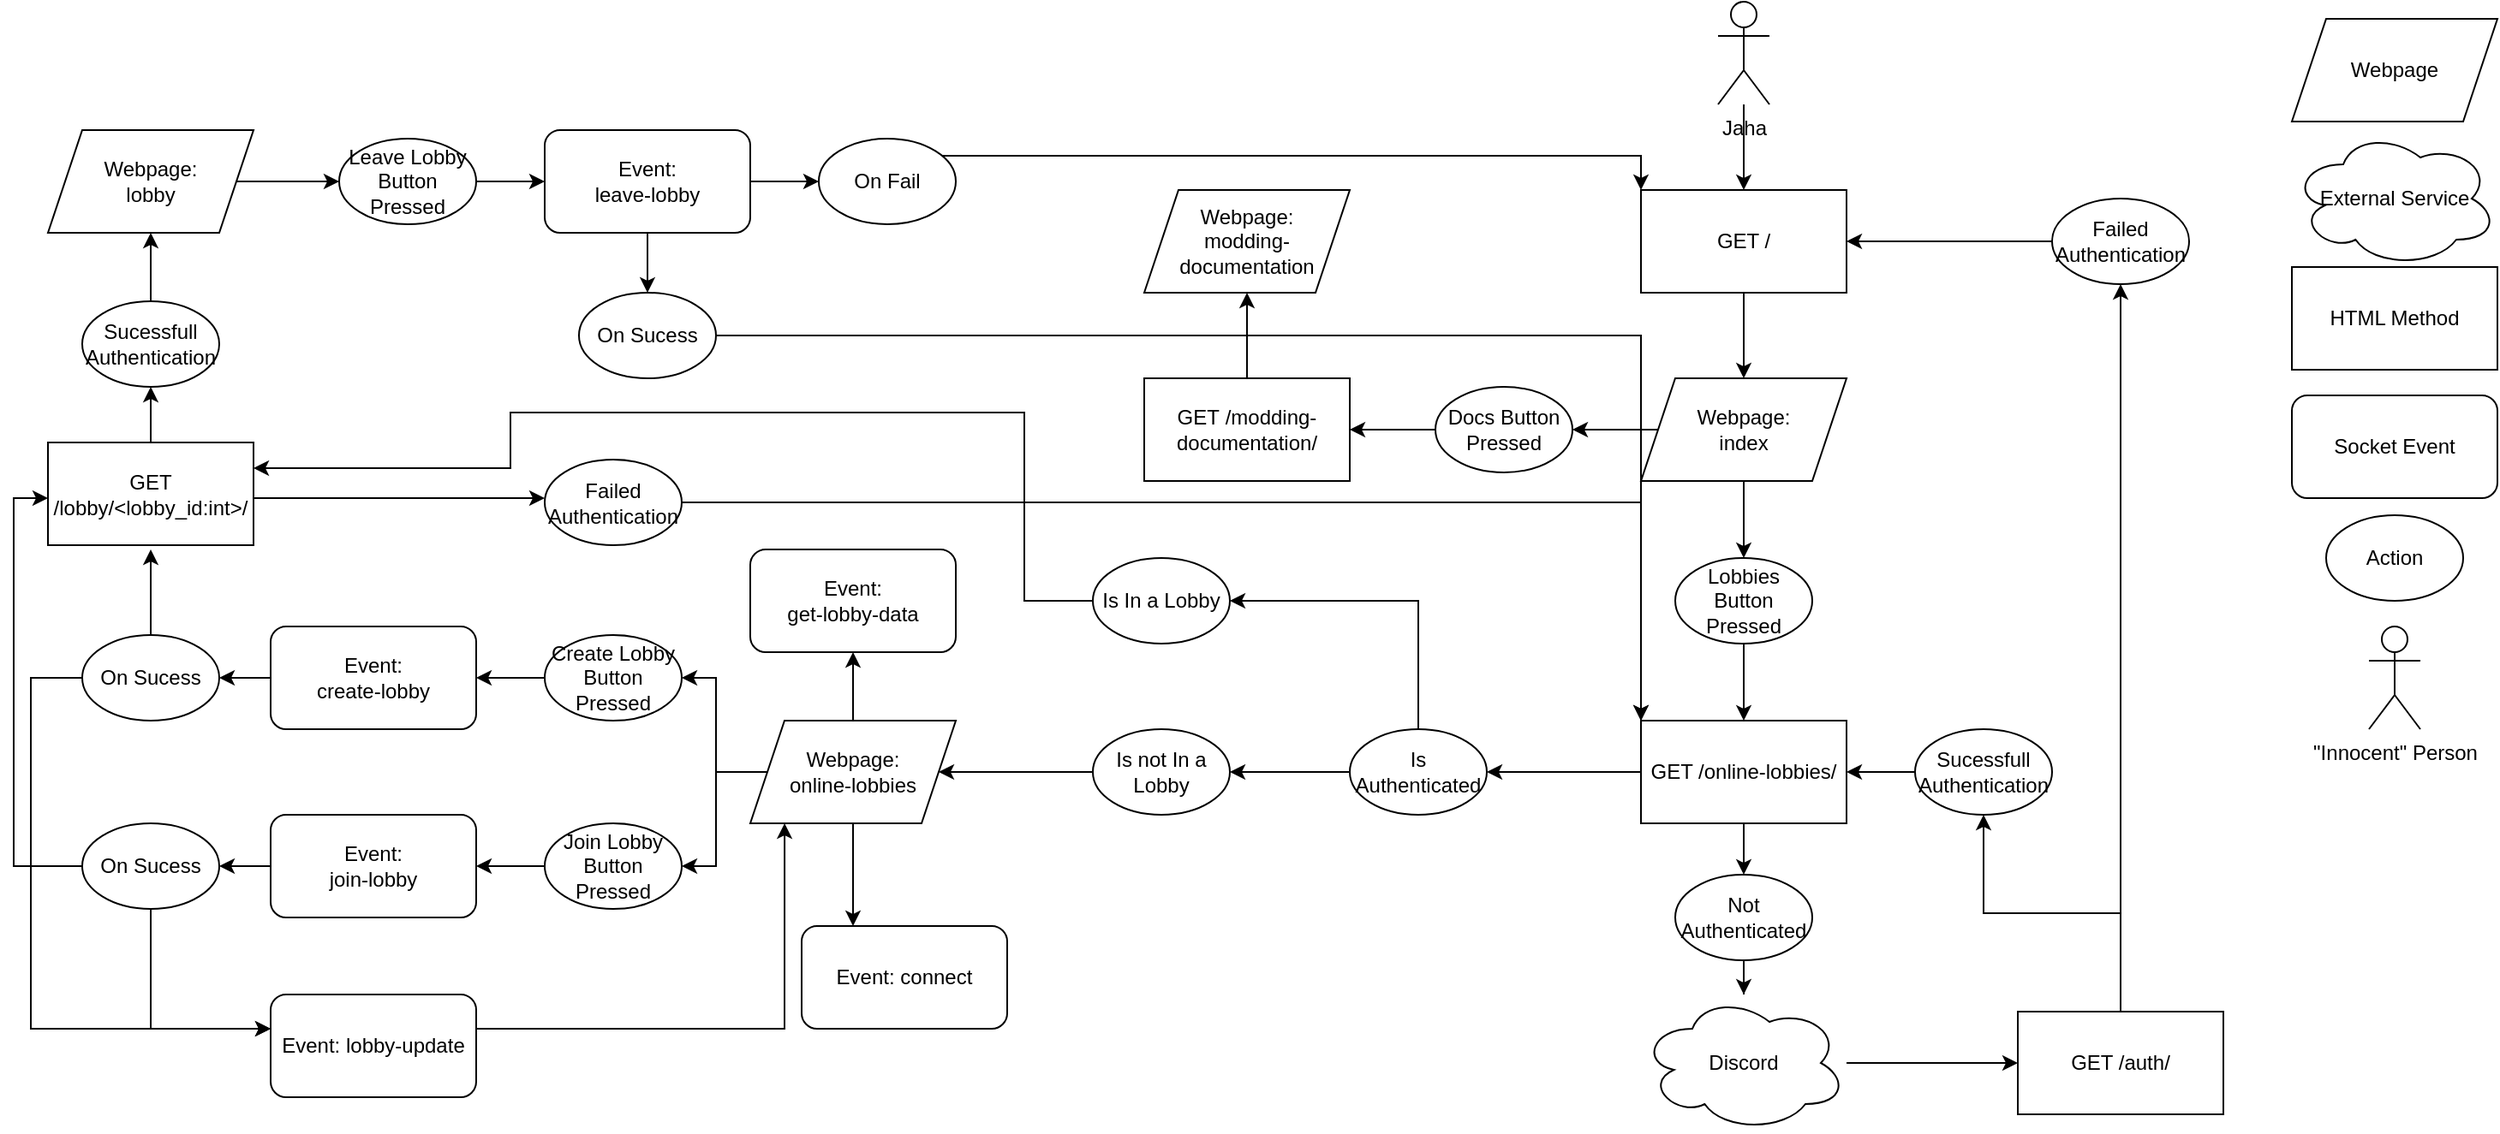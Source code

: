 <mxfile version="26.0.11">
  <diagram name="Page-1" id="U7f6Jex-UFzCKxM56UFl">
    <mxGraphModel dx="2261" dy="2076" grid="1" gridSize="10" guides="1" tooltips="1" connect="1" arrows="1" fold="1" page="1" pageScale="1" pageWidth="827" pageHeight="1169" background="none" math="0" shadow="0">
      <root>
        <mxCell id="0" />
        <mxCell id="1" parent="0" />
        <mxCell id="UtDKZaN4W3g_iNDmG3gu-25" value="" style="edgeStyle=orthogonalEdgeStyle;rounded=0;orthogonalLoop=1;jettySize=auto;html=1;" parent="1" source="UtDKZaN4W3g_iNDmG3gu-1" target="UtDKZaN4W3g_iNDmG3gu-21" edge="1">
          <mxGeometry relative="1" as="geometry" />
        </mxCell>
        <mxCell id="UtDKZaN4W3g_iNDmG3gu-28" value="" style="edgeStyle=orthogonalEdgeStyle;rounded=0;orthogonalLoop=1;jettySize=auto;html=1;" parent="1" source="UtDKZaN4W3g_iNDmG3gu-1" target="UtDKZaN4W3g_iNDmG3gu-27" edge="1">
          <mxGeometry relative="1" as="geometry" />
        </mxCell>
        <mxCell id="UtDKZaN4W3g_iNDmG3gu-1" value="GET /online-lobbies/" style="rounded=0;whiteSpace=wrap;html=1;" parent="1" vertex="1">
          <mxGeometry x="230" y="120" width="120" height="60" as="geometry" />
        </mxCell>
        <mxCell id="UtDKZaN4W3g_iNDmG3gu-9" value="" style="edgeStyle=orthogonalEdgeStyle;rounded=0;orthogonalLoop=1;jettySize=auto;html=1;" parent="1" source="UtDKZaN4W3g_iNDmG3gu-4" target="UtDKZaN4W3g_iNDmG3gu-8" edge="1">
          <mxGeometry relative="1" as="geometry" />
        </mxCell>
        <mxCell id="UtDKZaN4W3g_iNDmG3gu-4" value="Discord" style="ellipse;shape=cloud;whiteSpace=wrap;html=1;" parent="1" vertex="1">
          <mxGeometry x="230" y="280" width="120" height="80" as="geometry" />
        </mxCell>
        <mxCell id="UtDKZaN4W3g_iNDmG3gu-34" value="" style="edgeStyle=orthogonalEdgeStyle;rounded=0;orthogonalLoop=1;jettySize=auto;html=1;" parent="1" source="UtDKZaN4W3g_iNDmG3gu-6" target="UtDKZaN4W3g_iNDmG3gu-33" edge="1">
          <mxGeometry relative="1" as="geometry" />
        </mxCell>
        <mxCell id="UtDKZaN4W3g_iNDmG3gu-6" value="GET /" style="rounded=0;whiteSpace=wrap;html=1;" parent="1" vertex="1">
          <mxGeometry x="230" y="-190" width="120" height="60" as="geometry" />
        </mxCell>
        <mxCell id="UtDKZaN4W3g_iNDmG3gu-15" style="edgeStyle=orthogonalEdgeStyle;rounded=0;orthogonalLoop=1;jettySize=auto;html=1;entryX=0.5;entryY=1;entryDx=0;entryDy=0;" parent="1" source="UtDKZaN4W3g_iNDmG3gu-8" target="UtDKZaN4W3g_iNDmG3gu-14" edge="1">
          <mxGeometry relative="1" as="geometry" />
        </mxCell>
        <mxCell id="UtDKZaN4W3g_iNDmG3gu-19" style="edgeStyle=orthogonalEdgeStyle;rounded=0;orthogonalLoop=1;jettySize=auto;html=1;entryX=0.5;entryY=1;entryDx=0;entryDy=0;" parent="1" source="UtDKZaN4W3g_iNDmG3gu-8" target="UtDKZaN4W3g_iNDmG3gu-18" edge="1">
          <mxGeometry relative="1" as="geometry" />
        </mxCell>
        <mxCell id="UtDKZaN4W3g_iNDmG3gu-8" value="GET /auth/" style="rounded=0;whiteSpace=wrap;html=1;" parent="1" vertex="1">
          <mxGeometry x="450" y="290" width="120" height="60" as="geometry" />
        </mxCell>
        <mxCell id="UtDKZaN4W3g_iNDmG3gu-16" style="edgeStyle=orthogonalEdgeStyle;rounded=0;orthogonalLoop=1;jettySize=auto;html=1;entryX=1;entryY=0.5;entryDx=0;entryDy=0;" parent="1" source="UtDKZaN4W3g_iNDmG3gu-14" target="UtDKZaN4W3g_iNDmG3gu-6" edge="1">
          <mxGeometry relative="1" as="geometry" />
        </mxCell>
        <mxCell id="UtDKZaN4W3g_iNDmG3gu-14" value="Failed Authentication" style="ellipse;whiteSpace=wrap;html=1;" parent="1" vertex="1">
          <mxGeometry x="470" y="-185" width="80" height="50" as="geometry" />
        </mxCell>
        <mxCell id="UtDKZaN4W3g_iNDmG3gu-20" style="edgeStyle=orthogonalEdgeStyle;rounded=0;orthogonalLoop=1;jettySize=auto;html=1;entryX=1;entryY=0.5;entryDx=0;entryDy=0;" parent="1" source="UtDKZaN4W3g_iNDmG3gu-18" target="UtDKZaN4W3g_iNDmG3gu-1" edge="1">
          <mxGeometry relative="1" as="geometry" />
        </mxCell>
        <mxCell id="UtDKZaN4W3g_iNDmG3gu-18" value="Sucessfull Authentication" style="ellipse;whiteSpace=wrap;html=1;" parent="1" vertex="1">
          <mxGeometry x="390" y="125" width="80" height="50" as="geometry" />
        </mxCell>
        <mxCell id="UtDKZaN4W3g_iNDmG3gu-26" value="" style="edgeStyle=orthogonalEdgeStyle;rounded=0;orthogonalLoop=1;jettySize=auto;html=1;" parent="1" source="UtDKZaN4W3g_iNDmG3gu-21" target="UtDKZaN4W3g_iNDmG3gu-4" edge="1">
          <mxGeometry relative="1" as="geometry" />
        </mxCell>
        <mxCell id="UtDKZaN4W3g_iNDmG3gu-21" value="Not&lt;div&gt;Authenticated&lt;/div&gt;" style="ellipse;whiteSpace=wrap;html=1;" parent="1" vertex="1">
          <mxGeometry x="250" y="210" width="80" height="50" as="geometry" />
        </mxCell>
        <mxCell id="vfwi66MGf-T3PpLRj24W-38" value="" style="edgeStyle=orthogonalEdgeStyle;rounded=0;orthogonalLoop=1;jettySize=auto;html=1;" edge="1" parent="1" source="UtDKZaN4W3g_iNDmG3gu-27" target="vfwi66MGf-T3PpLRj24W-37">
          <mxGeometry relative="1" as="geometry" />
        </mxCell>
        <mxCell id="vfwi66MGf-T3PpLRj24W-41" style="edgeStyle=orthogonalEdgeStyle;rounded=0;orthogonalLoop=1;jettySize=auto;html=1;entryX=1;entryY=0.5;entryDx=0;entryDy=0;" edge="1" parent="1" source="UtDKZaN4W3g_iNDmG3gu-27" target="vfwi66MGf-T3PpLRj24W-40">
          <mxGeometry relative="1" as="geometry">
            <Array as="points">
              <mxPoint x="100" y="50" />
            </Array>
          </mxGeometry>
        </mxCell>
        <mxCell id="UtDKZaN4W3g_iNDmG3gu-27" value="Is&lt;div&gt;Authenticated&lt;/div&gt;" style="ellipse;whiteSpace=wrap;html=1;" parent="1" vertex="1">
          <mxGeometry x="60" y="125" width="80" height="50" as="geometry" />
        </mxCell>
        <mxCell id="UtDKZaN4W3g_iNDmG3gu-29" value="Event: connect" style="rounded=1;whiteSpace=wrap;html=1;" parent="1" vertex="1">
          <mxGeometry x="-260" y="240" width="120" height="60" as="geometry" />
        </mxCell>
        <mxCell id="UtDKZaN4W3g_iNDmG3gu-52" value="" style="edgeStyle=orthogonalEdgeStyle;rounded=0;orthogonalLoop=1;jettySize=auto;html=1;" parent="1" source="UtDKZaN4W3g_iNDmG3gu-31" target="UtDKZaN4W3g_iNDmG3gu-49" edge="1">
          <mxGeometry relative="1" as="geometry" />
        </mxCell>
        <mxCell id="vfwi66MGf-T3PpLRj24W-2" value="" style="edgeStyle=orthogonalEdgeStyle;rounded=0;orthogonalLoop=1;jettySize=auto;html=1;" edge="1" parent="1" source="UtDKZaN4W3g_iNDmG3gu-31" target="vfwi66MGf-T3PpLRj24W-1">
          <mxGeometry relative="1" as="geometry" />
        </mxCell>
        <mxCell id="vfwi66MGf-T3PpLRj24W-4" value="" style="edgeStyle=orthogonalEdgeStyle;rounded=0;orthogonalLoop=1;jettySize=auto;html=1;" edge="1" parent="1" source="UtDKZaN4W3g_iNDmG3gu-31" target="vfwi66MGf-T3PpLRj24W-3">
          <mxGeometry relative="1" as="geometry" />
        </mxCell>
        <mxCell id="vfwi66MGf-T3PpLRj24W-33" value="" style="edgeStyle=orthogonalEdgeStyle;rounded=0;orthogonalLoop=1;jettySize=auto;html=1;" edge="1" parent="1" source="UtDKZaN4W3g_iNDmG3gu-31" target="UtDKZaN4W3g_iNDmG3gu-29">
          <mxGeometry relative="1" as="geometry">
            <Array as="points">
              <mxPoint x="-230" y="220" />
              <mxPoint x="-230" y="220" />
            </Array>
          </mxGeometry>
        </mxCell>
        <mxCell id="UtDKZaN4W3g_iNDmG3gu-31" value="Webpage:&lt;div&gt;online-lobbies&lt;/div&gt;" style="shape=parallelogram;perimeter=parallelogramPerimeter;whiteSpace=wrap;html=1;fixedSize=1;" parent="1" vertex="1">
          <mxGeometry x="-290" y="120" width="120" height="60" as="geometry" />
        </mxCell>
        <mxCell id="UtDKZaN4W3g_iNDmG3gu-56" value="" style="edgeStyle=orthogonalEdgeStyle;rounded=0;orthogonalLoop=1;jettySize=auto;html=1;" parent="1" source="UtDKZaN4W3g_iNDmG3gu-33" target="UtDKZaN4W3g_iNDmG3gu-55" edge="1">
          <mxGeometry relative="1" as="geometry" />
        </mxCell>
        <mxCell id="UtDKZaN4W3g_iNDmG3gu-60" style="edgeStyle=orthogonalEdgeStyle;rounded=0;orthogonalLoop=1;jettySize=auto;html=1;entryX=0.5;entryY=0;entryDx=0;entryDy=0;" parent="1" source="UtDKZaN4W3g_iNDmG3gu-33" target="UtDKZaN4W3g_iNDmG3gu-58" edge="1">
          <mxGeometry relative="1" as="geometry" />
        </mxCell>
        <mxCell id="UtDKZaN4W3g_iNDmG3gu-33" value="Webpage:&lt;div&gt;index&lt;/div&gt;" style="shape=parallelogram;perimeter=parallelogramPerimeter;whiteSpace=wrap;html=1;fixedSize=1;" parent="1" vertex="1">
          <mxGeometry x="230" y="-80" width="120" height="60" as="geometry" />
        </mxCell>
        <mxCell id="UtDKZaN4W3g_iNDmG3gu-40" value="" style="edgeStyle=orthogonalEdgeStyle;rounded=0;orthogonalLoop=1;jettySize=auto;html=1;" parent="1" source="UtDKZaN4W3g_iNDmG3gu-37" target="UtDKZaN4W3g_iNDmG3gu-39" edge="1">
          <mxGeometry relative="1" as="geometry" />
        </mxCell>
        <mxCell id="UtDKZaN4W3g_iNDmG3gu-37" value="GET&amp;nbsp;&lt;span style=&quot;background-color: transparent; color: light-dark(rgb(0, 0, 0), rgb(255, 255, 255));&quot;&gt;/modding-documentation/&lt;/span&gt;" style="rounded=0;whiteSpace=wrap;html=1;" parent="1" vertex="1">
          <mxGeometry x="-60" y="-80" width="120" height="60" as="geometry" />
        </mxCell>
        <mxCell id="UtDKZaN4W3g_iNDmG3gu-39" value="Webpage:&lt;div&gt;modding-documentation&lt;/div&gt;" style="shape=parallelogram;perimeter=parallelogramPerimeter;whiteSpace=wrap;html=1;fixedSize=1;" parent="1" vertex="1">
          <mxGeometry x="-60" y="-190" width="120" height="60" as="geometry" />
        </mxCell>
        <mxCell id="UtDKZaN4W3g_iNDmG3gu-41" value="HTML Method" style="rounded=0;whiteSpace=wrap;html=1;" parent="1" vertex="1">
          <mxGeometry x="610" y="-145" width="120" height="60" as="geometry" />
        </mxCell>
        <mxCell id="UtDKZaN4W3g_iNDmG3gu-42" value="Webpage" style="shape=parallelogram;perimeter=parallelogramPerimeter;whiteSpace=wrap;html=1;fixedSize=1;" parent="1" vertex="1">
          <mxGeometry x="610" y="-290" width="120" height="60" as="geometry" />
        </mxCell>
        <mxCell id="UtDKZaN4W3g_iNDmG3gu-43" value="Action" style="ellipse;whiteSpace=wrap;html=1;" parent="1" vertex="1">
          <mxGeometry x="630" width="80" height="50" as="geometry" />
        </mxCell>
        <mxCell id="UtDKZaN4W3g_iNDmG3gu-44" value="External Service" style="ellipse;shape=cloud;whiteSpace=wrap;html=1;" parent="1" vertex="1">
          <mxGeometry x="610" y="-225" width="120" height="80" as="geometry" />
        </mxCell>
        <mxCell id="UtDKZaN4W3g_iNDmG3gu-46" value="" style="edgeStyle=orthogonalEdgeStyle;rounded=0;orthogonalLoop=1;jettySize=auto;html=1;" parent="1" source="UtDKZaN4W3g_iNDmG3gu-45" target="UtDKZaN4W3g_iNDmG3gu-6" edge="1">
          <mxGeometry relative="1" as="geometry" />
        </mxCell>
        <mxCell id="UtDKZaN4W3g_iNDmG3gu-45" value="Jaha" style="shape=umlActor;verticalLabelPosition=bottom;verticalAlign=top;html=1;outlineConnect=0;" parent="1" vertex="1">
          <mxGeometry x="275" y="-300" width="30" height="60" as="geometry" />
        </mxCell>
        <mxCell id="UtDKZaN4W3g_iNDmG3gu-47" value="Socket Event" style="rounded=1;whiteSpace=wrap;html=1;" parent="1" vertex="1">
          <mxGeometry x="610" y="-70" width="120" height="60" as="geometry" />
        </mxCell>
        <mxCell id="UtDKZaN4W3g_iNDmG3gu-49" value="Event:&lt;div&gt;get-lobby-data&lt;/div&gt;" style="rounded=1;whiteSpace=wrap;html=1;" parent="1" vertex="1">
          <mxGeometry x="-290" y="20" width="120" height="60" as="geometry" />
        </mxCell>
        <mxCell id="UtDKZaN4W3g_iNDmG3gu-57" value="" style="edgeStyle=orthogonalEdgeStyle;rounded=0;orthogonalLoop=1;jettySize=auto;html=1;" parent="1" source="UtDKZaN4W3g_iNDmG3gu-55" target="UtDKZaN4W3g_iNDmG3gu-37" edge="1">
          <mxGeometry relative="1" as="geometry" />
        </mxCell>
        <mxCell id="UtDKZaN4W3g_iNDmG3gu-55" value="Docs Button&lt;div&gt;Pressed&lt;/div&gt;" style="ellipse;whiteSpace=wrap;html=1;" parent="1" vertex="1">
          <mxGeometry x="110" y="-75" width="80" height="50" as="geometry" />
        </mxCell>
        <mxCell id="UtDKZaN4W3g_iNDmG3gu-59" value="" style="edgeStyle=orthogonalEdgeStyle;rounded=0;orthogonalLoop=1;jettySize=auto;html=1;" parent="1" source="UtDKZaN4W3g_iNDmG3gu-58" target="UtDKZaN4W3g_iNDmG3gu-1" edge="1">
          <mxGeometry relative="1" as="geometry" />
        </mxCell>
        <mxCell id="UtDKZaN4W3g_iNDmG3gu-58" value="Lobbies Button&lt;div&gt;Pressed&lt;/div&gt;" style="ellipse;whiteSpace=wrap;html=1;" parent="1" vertex="1">
          <mxGeometry x="250" y="25" width="80" height="50" as="geometry" />
        </mxCell>
        <mxCell id="UtDKZaN4W3g_iNDmG3gu-61" value="&quot;Innocent&quot; Person" style="shape=umlActor;verticalLabelPosition=bottom;verticalAlign=top;html=1;outlineConnect=0;" parent="1" vertex="1">
          <mxGeometry x="655" y="65" width="30" height="60" as="geometry" />
        </mxCell>
        <mxCell id="vfwi66MGf-T3PpLRj24W-6" value="" style="edgeStyle=orthogonalEdgeStyle;rounded=0;orthogonalLoop=1;jettySize=auto;html=1;" edge="1" parent="1" source="vfwi66MGf-T3PpLRj24W-1" target="vfwi66MGf-T3PpLRj24W-5">
          <mxGeometry relative="1" as="geometry" />
        </mxCell>
        <mxCell id="vfwi66MGf-T3PpLRj24W-1" value="Create Lobby Button&lt;div&gt;Pressed&lt;/div&gt;" style="ellipse;whiteSpace=wrap;html=1;" vertex="1" parent="1">
          <mxGeometry x="-410" y="70" width="80" height="50" as="geometry" />
        </mxCell>
        <mxCell id="vfwi66MGf-T3PpLRj24W-13" value="" style="edgeStyle=orthogonalEdgeStyle;rounded=0;orthogonalLoop=1;jettySize=auto;html=1;" edge="1" parent="1" source="vfwi66MGf-T3PpLRj24W-3" target="vfwi66MGf-T3PpLRj24W-12">
          <mxGeometry relative="1" as="geometry" />
        </mxCell>
        <mxCell id="vfwi66MGf-T3PpLRj24W-3" value="Join Lobby Button&lt;div&gt;Pressed&lt;/div&gt;" style="ellipse;whiteSpace=wrap;html=1;" vertex="1" parent="1">
          <mxGeometry x="-410" y="180" width="80" height="50" as="geometry" />
        </mxCell>
        <mxCell id="vfwi66MGf-T3PpLRj24W-8" value="" style="edgeStyle=orthogonalEdgeStyle;rounded=0;orthogonalLoop=1;jettySize=auto;html=1;" edge="1" parent="1" source="vfwi66MGf-T3PpLRj24W-5" target="vfwi66MGf-T3PpLRj24W-7">
          <mxGeometry relative="1" as="geometry" />
        </mxCell>
        <mxCell id="vfwi66MGf-T3PpLRj24W-5" value="Event:&lt;div&gt;create-lobby&lt;/div&gt;" style="rounded=1;whiteSpace=wrap;html=1;" vertex="1" parent="1">
          <mxGeometry x="-570" y="65" width="120" height="60" as="geometry" />
        </mxCell>
        <mxCell id="vfwi66MGf-T3PpLRj24W-20" style="edgeStyle=orthogonalEdgeStyle;rounded=0;orthogonalLoop=1;jettySize=auto;html=1;entryX=0;entryY=0.5;entryDx=0;entryDy=0;" edge="1" parent="1" source="vfwi66MGf-T3PpLRj24W-7">
          <mxGeometry relative="1" as="geometry">
            <mxPoint x="-570" y="300" as="targetPoint" />
            <Array as="points">
              <mxPoint x="-710" y="95" />
              <mxPoint x="-710" y="300" />
            </Array>
          </mxGeometry>
        </mxCell>
        <mxCell id="vfwi66MGf-T3PpLRj24W-24" value="" style="edgeStyle=orthogonalEdgeStyle;rounded=0;orthogonalLoop=1;jettySize=auto;html=1;" edge="1" parent="1" source="vfwi66MGf-T3PpLRj24W-7">
          <mxGeometry relative="1" as="geometry">
            <mxPoint x="-640" y="20.0" as="targetPoint" />
          </mxGeometry>
        </mxCell>
        <mxCell id="vfwi66MGf-T3PpLRj24W-7" value="On Sucess" style="ellipse;whiteSpace=wrap;html=1;" vertex="1" parent="1">
          <mxGeometry x="-680" y="70" width="80" height="50" as="geometry" />
        </mxCell>
        <mxCell id="vfwi66MGf-T3PpLRj24W-15" value="" style="edgeStyle=orthogonalEdgeStyle;rounded=0;orthogonalLoop=1;jettySize=auto;html=1;" edge="1" parent="1" source="vfwi66MGf-T3PpLRj24W-12" target="vfwi66MGf-T3PpLRj24W-14">
          <mxGeometry relative="1" as="geometry" />
        </mxCell>
        <mxCell id="vfwi66MGf-T3PpLRj24W-12" value="Event:&lt;div&gt;join-lobby&lt;/div&gt;" style="rounded=1;whiteSpace=wrap;html=1;" vertex="1" parent="1">
          <mxGeometry x="-570" y="175" width="120" height="60" as="geometry" />
        </mxCell>
        <mxCell id="vfwi66MGf-T3PpLRj24W-19" style="edgeStyle=orthogonalEdgeStyle;rounded=0;orthogonalLoop=1;jettySize=auto;html=1;entryX=0;entryY=0.5;entryDx=0;entryDy=0;" edge="1" parent="1" source="vfwi66MGf-T3PpLRj24W-14">
          <mxGeometry relative="1" as="geometry">
            <mxPoint x="-570" y="300" as="targetPoint" />
            <Array as="points">
              <mxPoint x="-640" y="300" />
            </Array>
          </mxGeometry>
        </mxCell>
        <mxCell id="vfwi66MGf-T3PpLRj24W-32" style="edgeStyle=orthogonalEdgeStyle;rounded=0;orthogonalLoop=1;jettySize=auto;html=1;entryX=0;entryY=0.5;entryDx=0;entryDy=0;" edge="1" parent="1" source="vfwi66MGf-T3PpLRj24W-14">
          <mxGeometry relative="1" as="geometry">
            <mxPoint x="-700" y="-10.0" as="targetPoint" />
            <Array as="points">
              <mxPoint x="-720" y="205" />
              <mxPoint x="-720" y="-10" />
            </Array>
          </mxGeometry>
        </mxCell>
        <mxCell id="vfwi66MGf-T3PpLRj24W-14" value="On Sucess" style="ellipse;whiteSpace=wrap;html=1;" vertex="1" parent="1">
          <mxGeometry x="-680" y="180" width="80" height="50" as="geometry" />
        </mxCell>
        <mxCell id="vfwi66MGf-T3PpLRj24W-21" style="edgeStyle=orthogonalEdgeStyle;rounded=0;orthogonalLoop=1;jettySize=auto;html=1;entryX=0.167;entryY=1;entryDx=0;entryDy=0;entryPerimeter=0;" edge="1" parent="1" target="UtDKZaN4W3g_iNDmG3gu-31">
          <mxGeometry relative="1" as="geometry">
            <mxPoint x="-450" y="300" as="sourcePoint" />
            <Array as="points">
              <mxPoint x="-270" y="300" />
            </Array>
          </mxGeometry>
        </mxCell>
        <mxCell id="vfwi66MGf-T3PpLRj24W-16" value="Event: lobby-update" style="rounded=1;whiteSpace=wrap;html=1;" vertex="1" parent="1">
          <mxGeometry x="-570" y="280" width="120" height="60" as="geometry" />
        </mxCell>
        <mxCell id="vfwi66MGf-T3PpLRj24W-26" style="edgeStyle=orthogonalEdgeStyle;rounded=0;orthogonalLoop=1;jettySize=auto;html=1;entryX=0;entryY=0.5;entryDx=0;entryDy=0;" edge="1" parent="1">
          <mxGeometry relative="1" as="geometry">
            <mxPoint x="-580" y="-10.0" as="sourcePoint" />
            <mxPoint x="-410.0" y="-10.0" as="targetPoint" />
          </mxGeometry>
        </mxCell>
        <mxCell id="vfwi66MGf-T3PpLRj24W-29" value="" style="edgeStyle=orthogonalEdgeStyle;rounded=0;orthogonalLoop=1;jettySize=auto;html=1;" edge="1" parent="1" source="vfwi66MGf-T3PpLRj24W-23" target="vfwi66MGf-T3PpLRj24W-28">
          <mxGeometry relative="1" as="geometry" />
        </mxCell>
        <mxCell id="vfwi66MGf-T3PpLRj24W-23" value="GET /lobby/&amp;lt;lobby_id:int&amp;gt;/" style="rounded=0;whiteSpace=wrap;html=1;" vertex="1" parent="1">
          <mxGeometry x="-700" y="-42.5" width="120" height="60" as="geometry" />
        </mxCell>
        <mxCell id="vfwi66MGf-T3PpLRj24W-27" style="edgeStyle=orthogonalEdgeStyle;rounded=0;orthogonalLoop=1;jettySize=auto;html=1;entryX=0;entryY=0;entryDx=0;entryDy=0;" edge="1" parent="1" source="vfwi66MGf-T3PpLRj24W-25" target="UtDKZaN4W3g_iNDmG3gu-1">
          <mxGeometry relative="1" as="geometry" />
        </mxCell>
        <mxCell id="vfwi66MGf-T3PpLRj24W-25" value="Failed&lt;div&gt;Authentication&lt;/div&gt;" style="ellipse;whiteSpace=wrap;html=1;" vertex="1" parent="1">
          <mxGeometry x="-410" y="-32.5" width="80" height="50" as="geometry" />
        </mxCell>
        <mxCell id="vfwi66MGf-T3PpLRj24W-31" value="" style="edgeStyle=orthogonalEdgeStyle;rounded=0;orthogonalLoop=1;jettySize=auto;html=1;" edge="1" parent="1" source="vfwi66MGf-T3PpLRj24W-28" target="vfwi66MGf-T3PpLRj24W-30">
          <mxGeometry relative="1" as="geometry" />
        </mxCell>
        <mxCell id="vfwi66MGf-T3PpLRj24W-28" value="Sucessfull Authentication" style="ellipse;whiteSpace=wrap;html=1;" vertex="1" parent="1">
          <mxGeometry x="-680" y="-125" width="80" height="50" as="geometry" />
        </mxCell>
        <mxCell id="vfwi66MGf-T3PpLRj24W-44" value="" style="edgeStyle=orthogonalEdgeStyle;rounded=0;orthogonalLoop=1;jettySize=auto;html=1;" edge="1" parent="1" source="vfwi66MGf-T3PpLRj24W-30" target="vfwi66MGf-T3PpLRj24W-43">
          <mxGeometry relative="1" as="geometry" />
        </mxCell>
        <mxCell id="vfwi66MGf-T3PpLRj24W-30" value="Webpage:&lt;div&gt;lobby&lt;/div&gt;" style="shape=parallelogram;perimeter=parallelogramPerimeter;whiteSpace=wrap;html=1;fixedSize=1;" vertex="1" parent="1">
          <mxGeometry x="-700" y="-225" width="120" height="60" as="geometry" />
        </mxCell>
        <mxCell id="vfwi66MGf-T3PpLRj24W-39" value="" style="edgeStyle=orthogonalEdgeStyle;rounded=0;orthogonalLoop=1;jettySize=auto;html=1;" edge="1" parent="1" source="vfwi66MGf-T3PpLRj24W-37" target="UtDKZaN4W3g_iNDmG3gu-31">
          <mxGeometry relative="1" as="geometry" />
        </mxCell>
        <mxCell id="vfwi66MGf-T3PpLRj24W-37" value="Is not In a Lobby" style="ellipse;whiteSpace=wrap;html=1;" vertex="1" parent="1">
          <mxGeometry x="-90" y="125" width="80" height="50" as="geometry" />
        </mxCell>
        <mxCell id="vfwi66MGf-T3PpLRj24W-42" style="edgeStyle=orthogonalEdgeStyle;rounded=0;orthogonalLoop=1;jettySize=auto;html=1;entryX=1;entryY=0.25;entryDx=0;entryDy=0;" edge="1" parent="1" source="vfwi66MGf-T3PpLRj24W-40" target="vfwi66MGf-T3PpLRj24W-23">
          <mxGeometry relative="1" as="geometry">
            <Array as="points">
              <mxPoint x="-130" y="50" />
              <mxPoint x="-130" y="-60" />
              <mxPoint x="-430" y="-60" />
              <mxPoint x="-430" y="-27" />
            </Array>
          </mxGeometry>
        </mxCell>
        <mxCell id="vfwi66MGf-T3PpLRj24W-40" value="Is In a Lobby" style="ellipse;whiteSpace=wrap;html=1;" vertex="1" parent="1">
          <mxGeometry x="-90" y="25" width="80" height="50" as="geometry" />
        </mxCell>
        <mxCell id="vfwi66MGf-T3PpLRj24W-48" value="" style="edgeStyle=orthogonalEdgeStyle;rounded=0;orthogonalLoop=1;jettySize=auto;html=1;" edge="1" parent="1" source="vfwi66MGf-T3PpLRj24W-43" target="vfwi66MGf-T3PpLRj24W-47">
          <mxGeometry relative="1" as="geometry" />
        </mxCell>
        <mxCell id="vfwi66MGf-T3PpLRj24W-43" value="Leave Lobby Button Pressed" style="ellipse;whiteSpace=wrap;html=1;" vertex="1" parent="1">
          <mxGeometry x="-530" y="-220" width="80" height="50" as="geometry" />
        </mxCell>
        <mxCell id="vfwi66MGf-T3PpLRj24W-50" value="" style="edgeStyle=orthogonalEdgeStyle;rounded=0;orthogonalLoop=1;jettySize=auto;html=1;" edge="1" parent="1" source="vfwi66MGf-T3PpLRj24W-47" target="vfwi66MGf-T3PpLRj24W-49">
          <mxGeometry relative="1" as="geometry" />
        </mxCell>
        <mxCell id="vfwi66MGf-T3PpLRj24W-53" value="" style="edgeStyle=orthogonalEdgeStyle;rounded=0;orthogonalLoop=1;jettySize=auto;html=1;" edge="1" parent="1" source="vfwi66MGf-T3PpLRj24W-47" target="vfwi66MGf-T3PpLRj24W-52">
          <mxGeometry relative="1" as="geometry" />
        </mxCell>
        <mxCell id="vfwi66MGf-T3PpLRj24W-47" value="Event:&lt;div&gt;leave-lobby&lt;/div&gt;" style="rounded=1;whiteSpace=wrap;html=1;" vertex="1" parent="1">
          <mxGeometry x="-410" y="-225" width="120" height="60" as="geometry" />
        </mxCell>
        <mxCell id="vfwi66MGf-T3PpLRj24W-51" style="edgeStyle=orthogonalEdgeStyle;rounded=0;orthogonalLoop=1;jettySize=auto;html=1;entryX=0;entryY=0;entryDx=0;entryDy=0;" edge="1" parent="1" source="vfwi66MGf-T3PpLRj24W-49" target="UtDKZaN4W3g_iNDmG3gu-1">
          <mxGeometry relative="1" as="geometry" />
        </mxCell>
        <mxCell id="vfwi66MGf-T3PpLRj24W-49" value="On Sucess" style="ellipse;whiteSpace=wrap;html=1;" vertex="1" parent="1">
          <mxGeometry x="-390" y="-130" width="80" height="50" as="geometry" />
        </mxCell>
        <mxCell id="vfwi66MGf-T3PpLRj24W-54" style="edgeStyle=orthogonalEdgeStyle;rounded=0;orthogonalLoop=1;jettySize=auto;html=1;entryX=0;entryY=0;entryDx=0;entryDy=0;" edge="1" parent="1" source="vfwi66MGf-T3PpLRj24W-52" target="UtDKZaN4W3g_iNDmG3gu-6">
          <mxGeometry relative="1" as="geometry">
            <Array as="points">
              <mxPoint x="230" y="-210" />
            </Array>
          </mxGeometry>
        </mxCell>
        <mxCell id="vfwi66MGf-T3PpLRj24W-52" value="On Fail" style="ellipse;whiteSpace=wrap;html=1;" vertex="1" parent="1">
          <mxGeometry x="-250" y="-220" width="80" height="50" as="geometry" />
        </mxCell>
      </root>
    </mxGraphModel>
  </diagram>
</mxfile>
